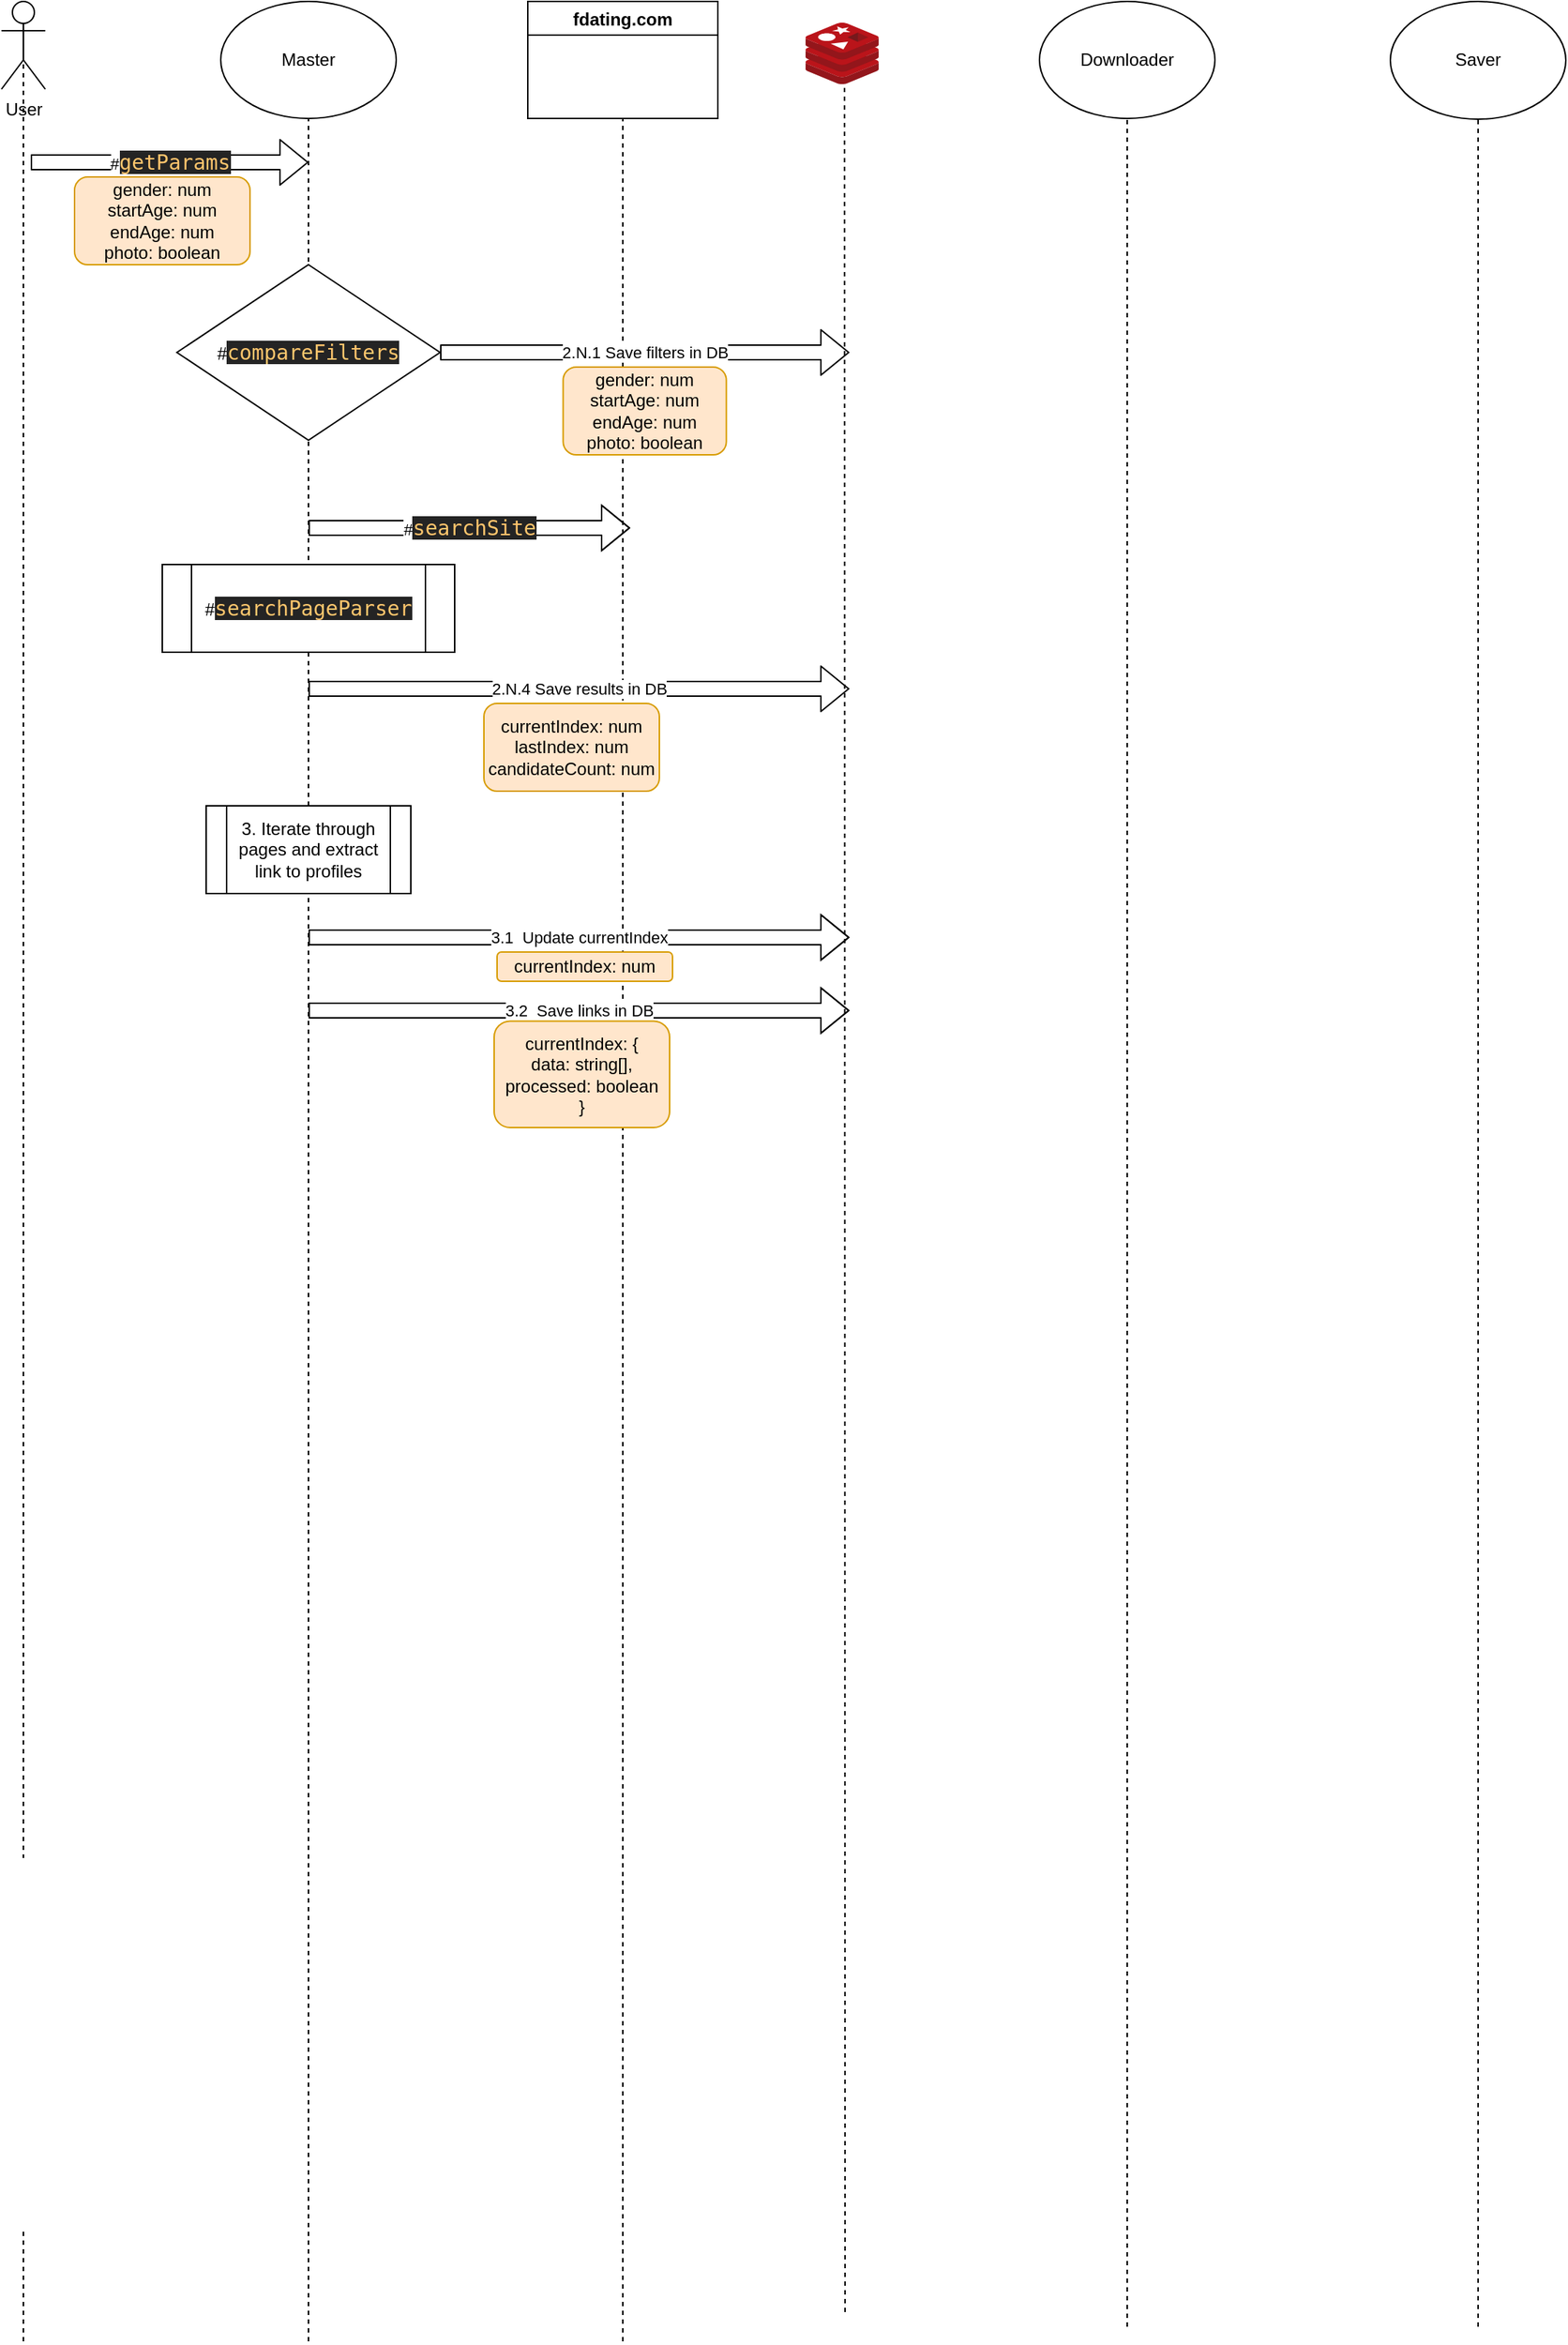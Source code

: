 <mxfile>
    <diagram id="SZXNvtV3E4CguaLO8lRz" name="Page-1">
        <mxGraphModel dx="1232" dy="415" grid="1" gridSize="10" guides="1" tooltips="1" connect="1" arrows="1" fold="1" page="1" pageScale="1" pageWidth="1169" pageHeight="827" math="0" shadow="0">
            <root>
                <mxCell id="0"/>
                <mxCell id="1" parent="0"/>
                <mxCell id="25" value="" style="group;movable=0;resizable=0;rotatable=0;deletable=0;editable=0;connectable=0;" parent="1" vertex="1" connectable="0">
                    <mxGeometry x="410" y="40" width="130" height="1600" as="geometry"/>
                </mxCell>
                <mxCell id="4" value="fdating.com" style="swimlane;movable=0;resizable=0;rotatable=0;deletable=0;editable=0;connectable=0;" parent="25" vertex="1">
                    <mxGeometry width="130" height="80" as="geometry"/>
                </mxCell>
                <mxCell id="18" value="" style="endArrow=none;dashed=1;html=1;entryX=0.5;entryY=1;entryDx=0;entryDy=0;" parent="25" target="4" edge="1">
                    <mxGeometry width="50" height="50" relative="1" as="geometry">
                        <mxPoint x="65" y="1600.0" as="sourcePoint"/>
                        <mxPoint x="-140.0" y="184.615" as="targetPoint"/>
                    </mxGeometry>
                </mxCell>
                <mxCell id="27" value="" style="group;movable=0;resizable=0;rotatable=0;deletable=0;editable=0;connectable=0;" parent="1" vertex="1" connectable="0">
                    <mxGeometry x="1000" y="40" width="120" height="1600" as="geometry"/>
                </mxCell>
                <mxCell id="15" value="Saver" style="ellipse;whiteSpace=wrap;html=1;" parent="27" vertex="1">
                    <mxGeometry width="120" height="80.503" as="geometry"/>
                </mxCell>
                <mxCell id="20" value="" style="endArrow=none;dashed=1;html=1;entryX=0.5;entryY=1;entryDx=0;entryDy=0;" parent="27" target="15" edge="1">
                    <mxGeometry width="50" height="50" relative="1" as="geometry">
                        <mxPoint x="60" y="1590" as="sourcePoint"/>
                        <mxPoint x="-130" y="90.566" as="targetPoint"/>
                    </mxGeometry>
                </mxCell>
                <mxCell id="26" value="" style="group;movable=0;resizable=0;rotatable=0;deletable=0;editable=0;connectable=0;" parent="27" vertex="1" connectable="0">
                    <mxGeometry x="-240" width="120" height="1590" as="geometry"/>
                </mxCell>
                <mxCell id="14" value="Downloader" style="ellipse;whiteSpace=wrap;html=1;" parent="26" vertex="1">
                    <mxGeometry width="120" height="80" as="geometry"/>
                </mxCell>
                <mxCell id="19" value="" style="endArrow=none;dashed=1;html=1;entryX=0.5;entryY=1;entryDx=0;entryDy=0;" parent="26" target="14" edge="1">
                    <mxGeometry width="50" height="50" relative="1" as="geometry">
                        <mxPoint x="60" y="1590" as="sourcePoint"/>
                        <mxPoint x="-155.0" y="185.844" as="targetPoint"/>
                    </mxGeometry>
                </mxCell>
                <mxCell id="28" value="" style="group;movable=0;resizable=0;rotatable=0;deletable=0;editable=0;connectable=0;" parent="1" vertex="1" connectable="0">
                    <mxGeometry x="200" y="40" width="120" height="1600" as="geometry"/>
                </mxCell>
                <mxCell id="11" value="Master" style="ellipse;whiteSpace=wrap;html=1;" parent="28" vertex="1">
                    <mxGeometry width="120" height="80" as="geometry"/>
                </mxCell>
                <mxCell id="16" value="" style="endArrow=none;dashed=1;html=1;entryX=0.5;entryY=1;entryDx=0;entryDy=0;" parent="28" target="11" edge="1">
                    <mxGeometry width="50" height="50" relative="1" as="geometry">
                        <mxPoint x="60" y="1600.0" as="sourcePoint"/>
                        <mxPoint x="100" y="311.688" as="targetPoint"/>
                    </mxGeometry>
                </mxCell>
                <mxCell id="29" value="" style="group;movable=0;resizable=0;rotatable=0;deletable=0;editable=0;connectable=0;" parent="1" vertex="1" connectable="0">
                    <mxGeometry x="50" y="40" width="30" height="1600" as="geometry"/>
                </mxCell>
                <mxCell id="5" value="User" style="shape=umlActor;verticalLabelPosition=bottom;verticalAlign=top;html=1;outlineConnect=0;movable=0;resizable=0;rotatable=0;deletable=0;editable=0;connectable=0;" parent="29" vertex="1">
                    <mxGeometry width="30" height="60" as="geometry"/>
                </mxCell>
                <mxCell id="17" value="" style="endArrow=none;dashed=1;html=1;entryX=0.5;entryY=0.5;entryDx=0;entryDy=0;entryPerimeter=0;" parent="29" target="5" edge="1">
                    <mxGeometry width="50" height="50" relative="1" as="geometry">
                        <mxPoint x="15" y="1600" as="sourcePoint"/>
                        <mxPoint x="220.0" y="187.013" as="targetPoint"/>
                    </mxGeometry>
                </mxCell>
                <mxCell id="30" value="" style="group;movable=0;resizable=0;rotatable=0;deletable=0;editable=0;connectable=0;" parent="1" vertex="1" connectable="0">
                    <mxGeometry x="600" y="54.5" width="50" height="1565.5" as="geometry"/>
                </mxCell>
                <mxCell id="2" value="" style="aspect=fixed;html=1;points=[];align=center;image;fontSize=12;image=img/lib/mscae/Cache_Redis_Product.svg;" parent="30" vertex="1">
                    <mxGeometry width="50" height="42" as="geometry"/>
                </mxCell>
                <mxCell id="21" value="" style="endArrow=none;dashed=1;html=1;entryX=0.533;entryY=1.062;entryDx=0;entryDy=0;entryPerimeter=0;" parent="30" target="2" edge="1">
                    <mxGeometry width="50" height="50" relative="1" as="geometry">
                        <mxPoint x="27" y="1565.5" as="sourcePoint"/>
                        <mxPoint x="-170" y="148.003" as="targetPoint"/>
                    </mxGeometry>
                </mxCell>
                <mxCell id="23" value="#&lt;span style=&quot;color: rgb(255 , 198 , 109) ; background-color: rgb(36 , 36 , 36) ; font-family: &amp;#34;droid sans mono&amp;#34; , monospace , monospace , &amp;#34;droid sans fallback&amp;#34; ; font-size: 14px&quot;&gt;compareFilters&lt;/span&gt;" style="rhombus;whiteSpace=wrap;html=1;" parent="1" vertex="1">
                    <mxGeometry x="170" y="220" width="180" height="120" as="geometry"/>
                </mxCell>
                <mxCell id="32" value="#&lt;span style=&quot;color: rgb(255 , 198 , 109) ; background-color: rgb(36 , 36 , 36) ; font-family: &amp;#34;droid sans mono&amp;#34; , monospace , monospace , &amp;#34;droid sans fallback&amp;#34; ; font-size: 14px&quot;&gt;searchSite&lt;/span&gt;" style="shape=flexArrow;endArrow=classic;html=1;" parent="1" edge="1">
                    <mxGeometry width="50" height="50" relative="1" as="geometry">
                        <mxPoint x="260" y="400" as="sourcePoint"/>
                        <mxPoint x="480" y="400" as="targetPoint"/>
                        <Array as="points">
                            <mxPoint x="390" y="400"/>
                        </Array>
                    </mxGeometry>
                </mxCell>
                <mxCell id="34" value="#&lt;span style=&quot;color: rgb(255 , 198 , 109) ; background-color: rgb(36 , 36 , 36) ; font-family: &amp;#34;droid sans mono&amp;#34; , monospace , monospace , &amp;#34;droid sans fallback&amp;#34; ; font-size: 14px&quot;&gt;searchPageParser&lt;/span&gt;" style="shape=process;whiteSpace=wrap;html=1;backgroundOutline=1;" parent="1" vertex="1">
                    <mxGeometry x="160" y="425" width="200" height="60" as="geometry"/>
                </mxCell>
                <mxCell id="40" value="" style="group" parent="1" vertex="1" connectable="0">
                    <mxGeometry x="260" y="510" width="370" height="70" as="geometry"/>
                </mxCell>
                <mxCell id="38" value="2.N.4 Save results in DB" style="shape=flexArrow;endArrow=classic;html=1;" parent="40" edge="1">
                    <mxGeometry width="50" height="50" relative="1" as="geometry">
                        <mxPoint as="sourcePoint"/>
                        <mxPoint x="370" as="targetPoint"/>
                        <Array as="points"/>
                    </mxGeometry>
                </mxCell>
                <mxCell id="36" value="&lt;font color=&quot;#000000&quot;&gt;currentIndex: num&lt;br&gt;lastIndex: num&lt;br&gt;candidateCount: num&lt;br&gt;&lt;/font&gt;" style="rounded=1;whiteSpace=wrap;html=1;fillColor=#ffe6cc;strokeColor=#d79b00;" parent="40" vertex="1">
                    <mxGeometry x="120" y="10" width="120" height="60" as="geometry"/>
                </mxCell>
                <mxCell id="41" value="3. Iterate through pages and extract link to profiles" style="shape=process;whiteSpace=wrap;html=1;backgroundOutline=1;" parent="1" vertex="1">
                    <mxGeometry x="190" y="590" width="140" height="60" as="geometry"/>
                </mxCell>
                <mxCell id="46" value="" style="group" parent="1" vertex="1" connectable="0">
                    <mxGeometry x="389" y="680" width="120" height="30" as="geometry"/>
                </mxCell>
                <mxCell id="42" value="3.1&amp;nbsp; Update currentIndex" style="shape=flexArrow;endArrow=classic;html=1;" parent="46" edge="1">
                    <mxGeometry width="50" height="50" relative="1" as="geometry">
                        <mxPoint x="-129" as="sourcePoint"/>
                        <mxPoint x="241" as="targetPoint"/>
                        <Array as="points">
                            <mxPoint x="11"/>
                        </Array>
                    </mxGeometry>
                </mxCell>
                <mxCell id="44" value="&lt;font color=&quot;#000000&quot;&gt;currentIndex: num&lt;br&gt;&lt;/font&gt;" style="rounded=1;whiteSpace=wrap;html=1;fillColor=#ffe6cc;strokeColor=#d79b00;" parent="46" vertex="1">
                    <mxGeometry y="10" width="120" height="20" as="geometry"/>
                </mxCell>
                <mxCell id="48" value="" style="group" parent="1" vertex="1" connectable="0">
                    <mxGeometry x="387" y="730" width="120" height="80" as="geometry"/>
                </mxCell>
                <mxCell id="45" value="3.2&amp;nbsp; Save links in DB" style="shape=flexArrow;endArrow=classic;html=1;" parent="48" edge="1">
                    <mxGeometry width="50" height="50" relative="1" as="geometry">
                        <mxPoint x="-127" as="sourcePoint"/>
                        <mxPoint x="243" as="targetPoint"/>
                        <Array as="points">
                            <mxPoint x="13"/>
                        </Array>
                    </mxGeometry>
                </mxCell>
                <mxCell id="47" value="&lt;font color=&quot;#000000&quot;&gt;currentIndex: {&lt;br&gt;data:&amp;nbsp;&lt;/font&gt;&lt;span style=&quot;color: rgb(0 , 0 , 0)&quot;&gt;string[],&lt;br&gt;&lt;/span&gt;&lt;font color=&quot;#000000&quot;&gt;processed: boolean&lt;br&gt;}&lt;br&gt;&lt;/font&gt;" style="rounded=1;whiteSpace=wrap;html=1;fillColor=#ffe6cc;strokeColor=#d79b00;" parent="48" vertex="1">
                    <mxGeometry y="7.2" width="120" height="72.8" as="geometry"/>
                </mxCell>
                <mxCell id="52" value="" style="group" parent="1" vertex="1" connectable="0">
                    <mxGeometry x="350" y="280" width="280" height="70" as="geometry"/>
                </mxCell>
                <mxCell id="53" value="&lt;font color=&quot;#000000&quot;&gt;gender: num&lt;br&gt;startAge: num&lt;br&gt;endAge: num&lt;br&gt;photo: boolean&lt;br&gt;&lt;/font&gt;" style="rounded=1;whiteSpace=wrap;html=1;fillColor=#ffe6cc;strokeColor=#d79b00;" parent="52" vertex="1">
                    <mxGeometry x="84.19" y="10" width="111.62" height="60" as="geometry"/>
                </mxCell>
                <mxCell id="54" value="2.N.1 Save filters in DB" style="shape=flexArrow;endArrow=classic;html=1;" parent="52" edge="1">
                    <mxGeometry width="50" height="50" relative="1" as="geometry">
                        <mxPoint as="sourcePoint"/>
                        <mxPoint x="280" as="targetPoint"/>
                    </mxGeometry>
                </mxCell>
                <mxCell id="7" value="&lt;font color=&quot;#000000&quot;&gt;gender: num&lt;br&gt;startAge: num&lt;br&gt;endAge: num&lt;br&gt;photo: boolean&lt;br&gt;&lt;/font&gt;" style="rounded=1;whiteSpace=wrap;html=1;fillColor=#ffe6cc;strokeColor=#d79b00;" parent="1" vertex="1">
                    <mxGeometry x="100" y="160" width="120" height="60" as="geometry"/>
                </mxCell>
                <mxCell id="22" value="#&lt;span style=&quot;color: rgb(255 , 198 , 109) ; background-color: rgb(36 , 36 , 36) ; font-family: &amp;#34;droid sans mono&amp;#34; , monospace , monospace , &amp;#34;droid sans fallback&amp;#34; ; font-size: 14px&quot;&gt;getParams&lt;/span&gt;" style="shape=flexArrow;endArrow=classic;html=1;" parent="1" edge="1">
                    <mxGeometry x="70" y="150" width="50" height="50" as="geometry">
                        <mxPoint x="70" y="150" as="sourcePoint"/>
                        <mxPoint x="260" y="150" as="targetPoint"/>
                    </mxGeometry>
                </mxCell>
            </root>
        </mxGraphModel>
    </diagram>
</mxfile>